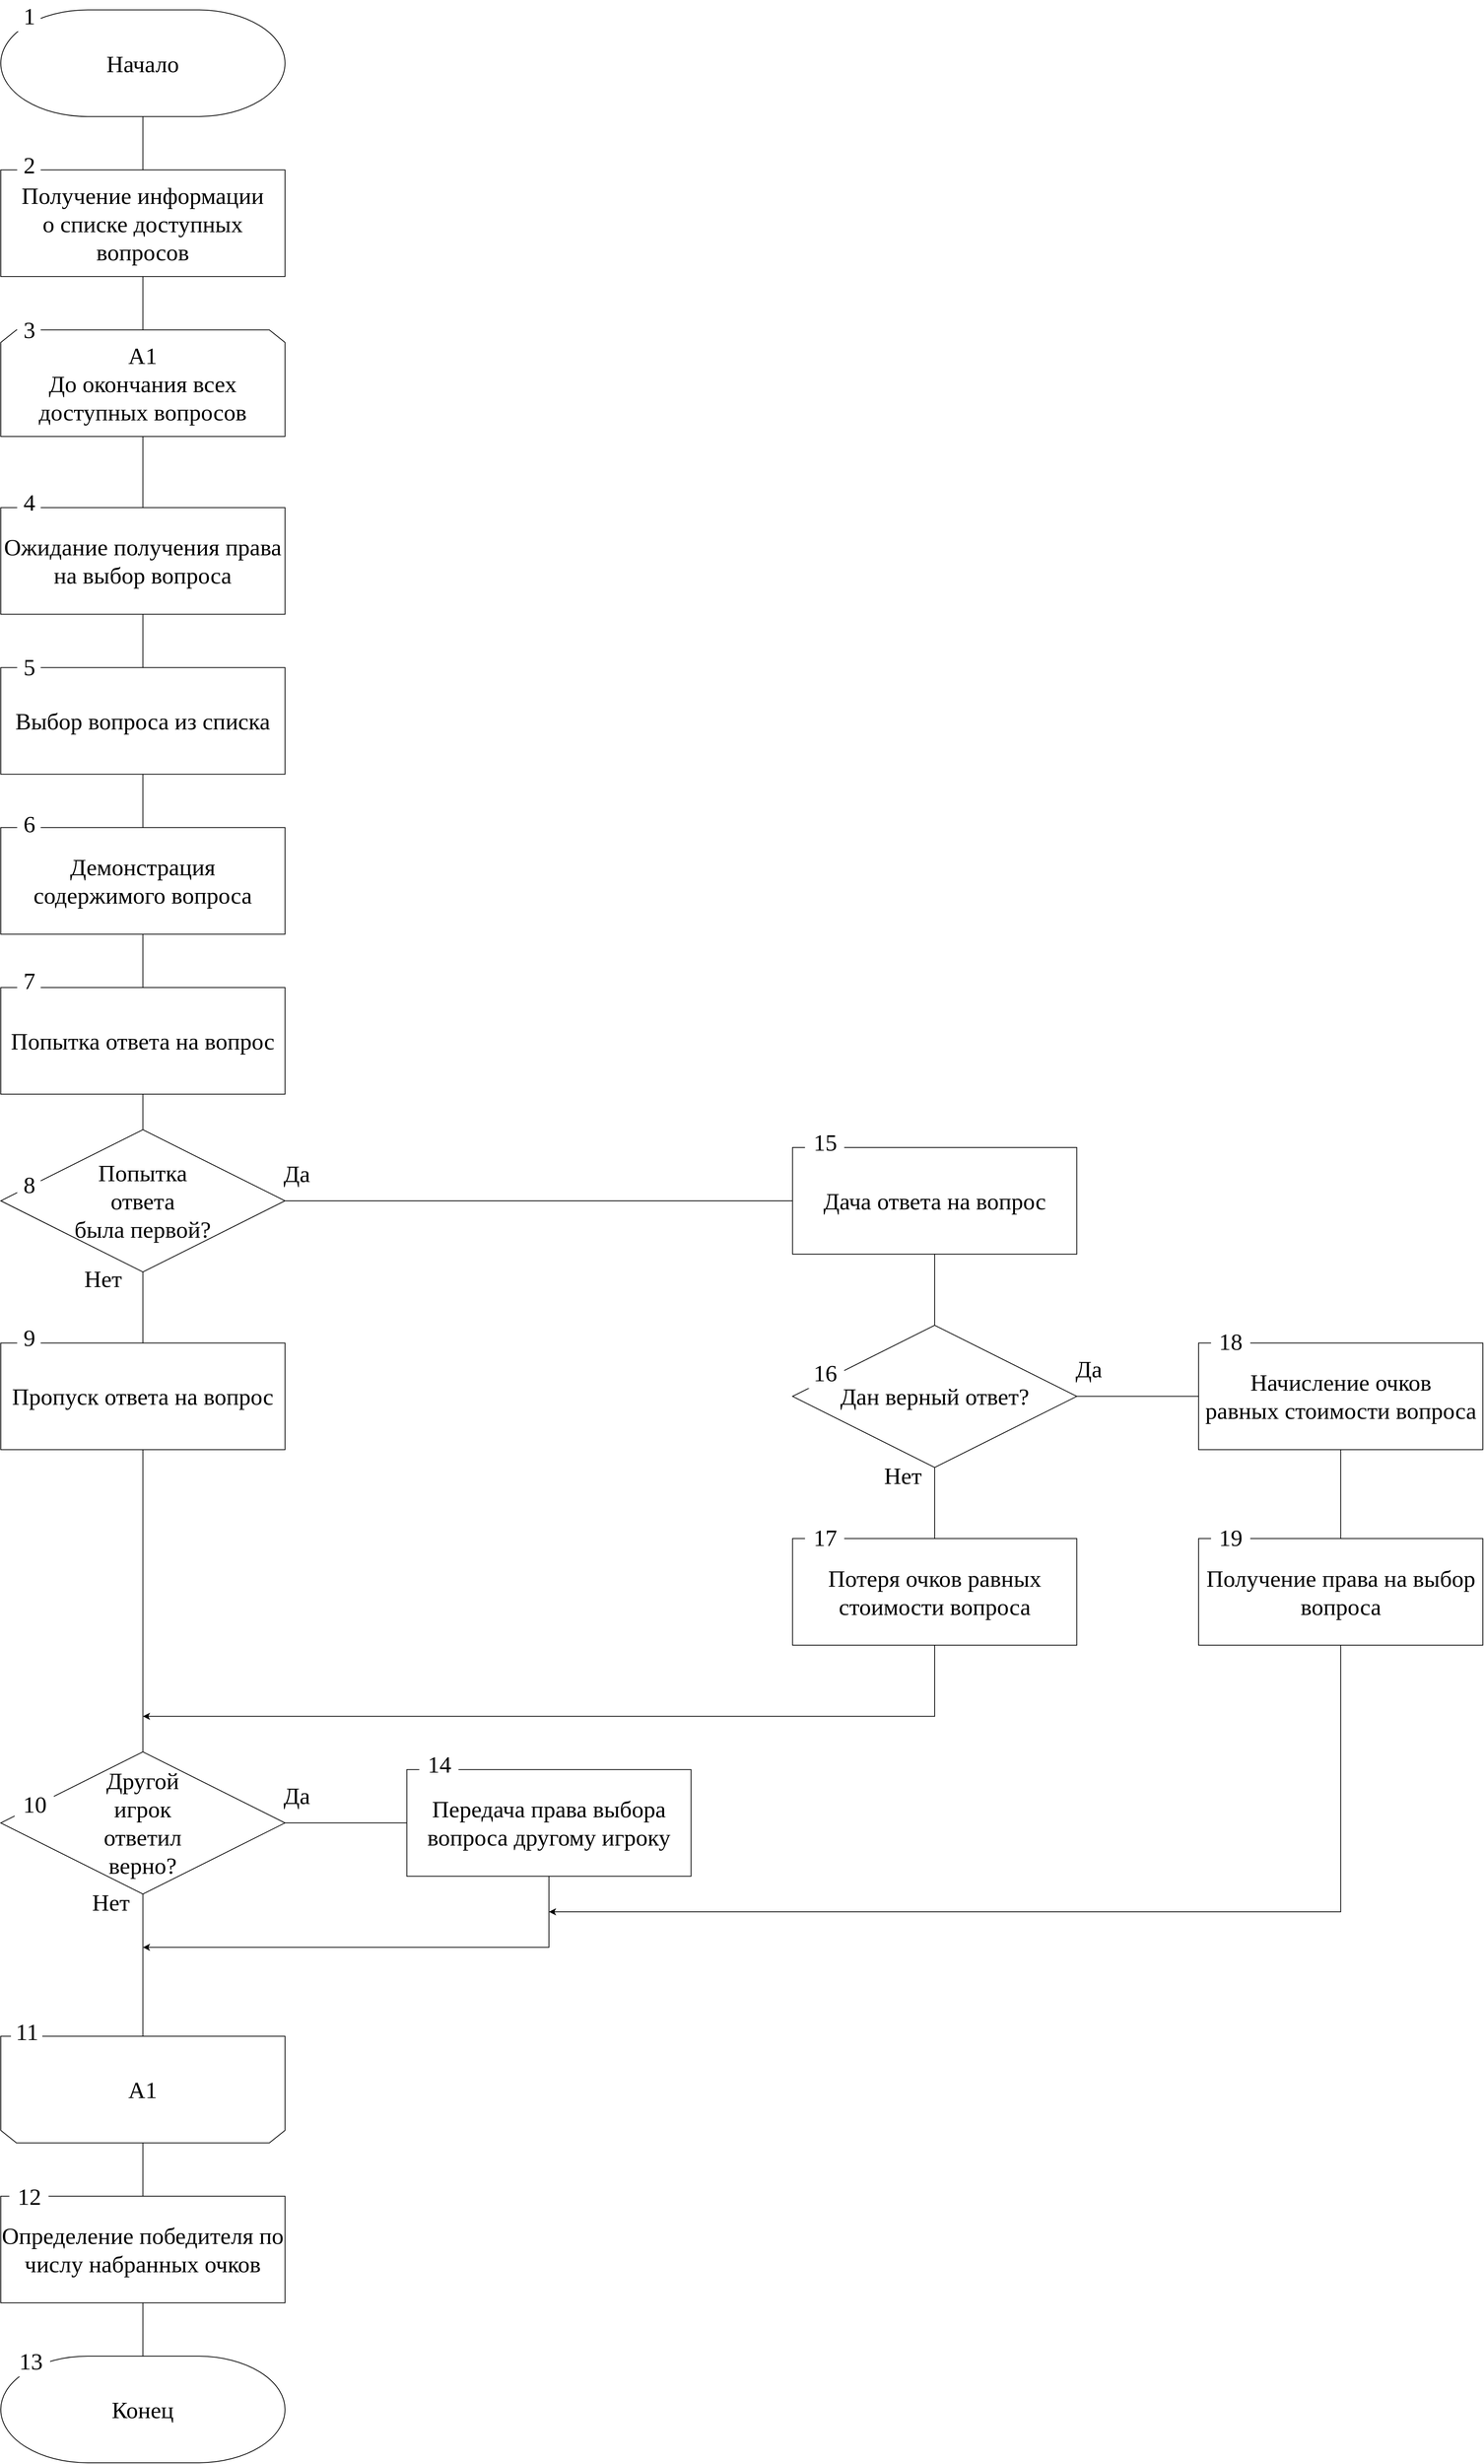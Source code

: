 <mxfile version="14.4.3" type="device"><diagram id="gBVzImfNDz74cVHBCHOD" name="Page-1"><mxGraphModel dx="3103" dy="2303" grid="1" gridSize="10" guides="1" tooltips="1" connect="1" arrows="1" fold="1" page="1" pageScale="1" pageWidth="2339" pageHeight="3300" math="0" shadow="0"><root><mxCell id="0"/><mxCell id="1" parent="0"/><mxCell id="wkiHpOZ1ZCbrlc2kg0uj-3" value="Получение информации&lt;br style=&quot;font-size: 30px;&quot;&gt;о списке доступных вопросов" style="rounded=0;whiteSpace=wrap;html=1;container=0;fontFamily=Times New Roman;fontSize=30;" parent="1" vertex="1"><mxGeometry x="320" y="236.619" width="362.466" height="135.971" as="geometry"/></mxCell><mxCell id="wkiHpOZ1ZCbrlc2kg0uj-20" style="edgeStyle=orthogonalEdgeStyle;rounded=1;orthogonalLoop=1;jettySize=auto;html=1;entryX=0.5;entryY=0;entryDx=0;entryDy=0;endArrow=none;fontFamily=Times New Roman;fontSize=30;" parent="1" source="wkiHpOZ1ZCbrlc2kg0uj-5" target="wkiHpOZ1ZCbrlc2kg0uj-3" edge="1"><mxGeometry x="320" y="10" as="geometry"/></mxCell><mxCell id="wkiHpOZ1ZCbrlc2kg0uj-5" value="Начало" style="strokeWidth=1;html=1;shape=mxgraph.flowchart.terminator;whiteSpace=wrap;fontStyle=0;container=0;fontFamily=Times New Roman;fontSize=30;" parent="1" vertex="1"><mxGeometry x="320" y="32.662" width="362.466" height="135.971" as="geometry"/></mxCell><mxCell id="wkiHpOZ1ZCbrlc2kg0uj-6" value="А1&lt;br style=&quot;font-size: 30px;&quot;&gt;До окончания всех доступных вопросов" style="shape=loopLimit;whiteSpace=wrap;html=1;strokeWidth=1;container=0;fontFamily=Times New Roman;fontSize=30;" parent="1" vertex="1"><mxGeometry x="320" y="440.576" width="362.466" height="135.971" as="geometry"/></mxCell><mxCell id="wkiHpOZ1ZCbrlc2kg0uj-21" style="edgeStyle=orthogonalEdgeStyle;rounded=1;orthogonalLoop=1;jettySize=auto;html=1;entryX=0.5;entryY=0;entryDx=0;entryDy=0;endArrow=none;fontFamily=Times New Roman;fontSize=30;" parent="1" source="wkiHpOZ1ZCbrlc2kg0uj-3" target="wkiHpOZ1ZCbrlc2kg0uj-6" edge="1"><mxGeometry x="320" y="10" as="geometry"/></mxCell><mxCell id="wkiHpOZ1ZCbrlc2kg0uj-7" value="Конец" style="strokeWidth=1;html=1;shape=mxgraph.flowchart.terminator;whiteSpace=wrap;fontStyle=0;container=0;fontFamily=Times New Roman;fontSize=30;" parent="1" vertex="1"><mxGeometry x="320" y="3024.029" width="362.466" height="135.971" as="geometry"/></mxCell><mxCell id="wkiHpOZ1ZCbrlc2kg0uj-8" value="Выбор вопроса из списка" style="rounded=0;whiteSpace=wrap;html=1;container=0;fontFamily=Times New Roman;fontSize=30;" parent="1" vertex="1"><mxGeometry x="320" y="871.151" width="362.466" height="135.971" as="geometry"/></mxCell><mxCell id="wkiHpOZ1ZCbrlc2kg0uj-9" value="Дача ответа на вопрос" style="rounded=0;whiteSpace=wrap;html=1;container=0;fontFamily=Times New Roman;fontSize=30;" parent="1" vertex="1"><mxGeometry x="1329.726" y="1483.022" width="362.466" height="135.971" as="geometry"/></mxCell><mxCell id="wkiHpOZ1ZCbrlc2kg0uj-12" style="edgeStyle=orthogonalEdgeStyle;rounded=1;orthogonalLoop=1;jettySize=auto;html=1;entryX=0;entryY=0.5;entryDx=0;entryDy=0;endArrow=none;fontFamily=Times New Roman;fontSize=30;" parent="1" source="wkiHpOZ1ZCbrlc2kg0uj-10" target="wkiHpOZ1ZCbrlc2kg0uj-9" edge="1"><mxGeometry x="320" y="10" as="geometry"/></mxCell><mxCell id="wkiHpOZ1ZCbrlc2kg0uj-10" value="Попытка &lt;br style=&quot;font-size: 30px;&quot;&gt;ответа &lt;br style=&quot;font-size: 30px;&quot;&gt;была первой?" style="rhombus;whiteSpace=wrap;html=1;strokeWidth=1;container=0;fontFamily=Times New Roman;fontSize=30;" parent="1" vertex="1"><mxGeometry x="320" y="1460.36" width="362.466" height="181.295" as="geometry"/></mxCell><mxCell id="wkiHpOZ1ZCbrlc2kg0uj-29" style="edgeStyle=orthogonalEdgeStyle;rounded=1;orthogonalLoop=1;jettySize=auto;html=1;entryX=0.5;entryY=0;entryDx=0;entryDy=0;endArrow=none;fontFamily=Times New Roman;fontSize=30;" parent="1" source="wkiHpOZ1ZCbrlc2kg0uj-11" target="wkiHpOZ1ZCbrlc2kg0uj-8" edge="1"><mxGeometry x="320" y="10" as="geometry"/></mxCell><mxCell id="wkiHpOZ1ZCbrlc2kg0uj-11" value="Ожидание получения права на выбор вопроса" style="rounded=0;whiteSpace=wrap;html=1;container=0;fontFamily=Times New Roman;fontSize=30;" parent="1" vertex="1"><mxGeometry x="320" y="667.194" width="362.466" height="135.971" as="geometry"/></mxCell><mxCell id="wkiHpOZ1ZCbrlc2kg0uj-22" style="edgeStyle=orthogonalEdgeStyle;rounded=1;orthogonalLoop=1;jettySize=auto;html=1;entryX=0.5;entryY=0;entryDx=0;entryDy=0;endArrow=none;fontFamily=Times New Roman;fontSize=30;" parent="1" source="wkiHpOZ1ZCbrlc2kg0uj-6" target="wkiHpOZ1ZCbrlc2kg0uj-11" edge="1"><mxGeometry x="320" y="10" as="geometry"/></mxCell><mxCell id="wkiHpOZ1ZCbrlc2kg0uj-13" value="Дан верный ответ?" style="rhombus;whiteSpace=wrap;html=1;strokeWidth=1;container=0;fontFamily=Times New Roman;fontSize=30;" parent="1" vertex="1"><mxGeometry x="1329.726" y="1709.64" width="362.466" height="181.295" as="geometry"/></mxCell><mxCell id="wkiHpOZ1ZCbrlc2kg0uj-31" style="edgeStyle=orthogonalEdgeStyle;rounded=1;orthogonalLoop=1;jettySize=auto;html=1;entryX=0.5;entryY=0;entryDx=0;entryDy=0;endArrow=none;fontFamily=Times New Roman;fontSize=30;" parent="1" source="wkiHpOZ1ZCbrlc2kg0uj-9" target="wkiHpOZ1ZCbrlc2kg0uj-13" edge="1"><mxGeometry x="320" y="10" as="geometry"/></mxCell><mxCell id="wkiHpOZ1ZCbrlc2kg0uj-14" value="А1" style="shape=loopLimit;whiteSpace=wrap;html=1;strokeWidth=1;direction=west;container=0;fontFamily=Times New Roman;fontSize=30;" parent="1" vertex="1"><mxGeometry x="320" y="2616.115" width="362.466" height="135.971" as="geometry"/></mxCell><mxCell id="wkiHpOZ1ZCbrlc2kg0uj-46" style="edgeStyle=orthogonalEdgeStyle;rounded=0;orthogonalLoop=1;jettySize=auto;html=1;fontFamily=Times New Roman;fontSize=30;" parent="1" source="wkiHpOZ1ZCbrlc2kg0uj-16" edge="1"><mxGeometry x="320" y="10" as="geometry"><mxPoint x="501.233" y="2208.201" as="targetPoint"/><Array as="points"><mxPoint x="1510.959" y="2208.201"/></Array></mxGeometry></mxCell><mxCell id="wkiHpOZ1ZCbrlc2kg0uj-16" value="Потеря очков равных стоимости вопроса" style="rounded=0;whiteSpace=wrap;html=1;container=0;fontFamily=Times New Roman;fontSize=30;" parent="1" vertex="1"><mxGeometry x="1329.726" y="1981.583" width="362.466" height="135.971" as="geometry"/></mxCell><mxCell id="wkiHpOZ1ZCbrlc2kg0uj-33" style="edgeStyle=orthogonalEdgeStyle;rounded=1;orthogonalLoop=1;jettySize=auto;html=1;entryX=0.5;entryY=0;entryDx=0;entryDy=0;endArrow=none;fontFamily=Times New Roman;fontSize=30;" parent="1" source="wkiHpOZ1ZCbrlc2kg0uj-13" target="wkiHpOZ1ZCbrlc2kg0uj-16" edge="1"><mxGeometry x="320" y="10" as="geometry"/></mxCell><mxCell id="wkiHpOZ1ZCbrlc2kg0uj-17" value="Начисление очков&lt;br style=&quot;font-size: 30px;&quot;&gt;равных стоимости вопроса" style="rounded=0;whiteSpace=wrap;html=1;container=0;fontFamily=Times New Roman;fontSize=30;" parent="1" vertex="1"><mxGeometry x="1847.534" y="1732.302" width="362.466" height="135.971" as="geometry"/></mxCell><mxCell id="wkiHpOZ1ZCbrlc2kg0uj-32" style="edgeStyle=orthogonalEdgeStyle;rounded=1;orthogonalLoop=1;jettySize=auto;html=1;entryX=0;entryY=0.5;entryDx=0;entryDy=0;endArrow=none;fontFamily=Times New Roman;fontSize=30;" parent="1" source="wkiHpOZ1ZCbrlc2kg0uj-13" target="wkiHpOZ1ZCbrlc2kg0uj-17" edge="1"><mxGeometry x="320" y="10" as="geometry"/></mxCell><mxCell id="wkiHpOZ1ZCbrlc2kg0uj-43" style="edgeStyle=orthogonalEdgeStyle;rounded=1;orthogonalLoop=1;jettySize=auto;html=1;entryX=0.5;entryY=0;entryDx=0;entryDy=0;entryPerimeter=0;endArrow=none;fontFamily=Times New Roman;fontSize=30;" parent="1" source="wkiHpOZ1ZCbrlc2kg0uj-18" target="wkiHpOZ1ZCbrlc2kg0uj-7" edge="1"><mxGeometry x="320" y="10" as="geometry"/></mxCell><mxCell id="wkiHpOZ1ZCbrlc2kg0uj-18" value="Определение победителя по числу набранных очков" style="rounded=0;whiteSpace=wrap;html=1;container=0;fontFamily=Times New Roman;fontSize=30;" parent="1" vertex="1"><mxGeometry x="320" y="2820.072" width="362.466" height="135.971" as="geometry"/></mxCell><mxCell id="wkiHpOZ1ZCbrlc2kg0uj-42" style="edgeStyle=orthogonalEdgeStyle;rounded=1;orthogonalLoop=1;jettySize=auto;html=1;entryX=0.5;entryY=0;entryDx=0;entryDy=0;endArrow=none;fontFamily=Times New Roman;fontSize=30;" parent="1" source="wkiHpOZ1ZCbrlc2kg0uj-14" target="wkiHpOZ1ZCbrlc2kg0uj-18" edge="1"><mxGeometry x="320" y="10" as="geometry"/></mxCell><mxCell id="wkiHpOZ1ZCbrlc2kg0uj-19" value="Пропуск ответа на вопрос" style="rounded=0;whiteSpace=wrap;html=1;container=0;fontFamily=Times New Roman;fontSize=30;" parent="1" vertex="1"><mxGeometry x="320" y="1732.302" width="362.466" height="135.971" as="geometry"/></mxCell><mxCell id="wkiHpOZ1ZCbrlc2kg0uj-27" style="edgeStyle=orthogonalEdgeStyle;rounded=1;orthogonalLoop=1;jettySize=auto;html=1;endArrow=none;fontFamily=Times New Roman;fontSize=30;" parent="1" source="wkiHpOZ1ZCbrlc2kg0uj-10" target="wkiHpOZ1ZCbrlc2kg0uj-19" edge="1"><mxGeometry x="320" y="10" as="geometry"/></mxCell><mxCell id="wkiHpOZ1ZCbrlc2kg0uj-72" style="edgeStyle=orthogonalEdgeStyle;rounded=0;orthogonalLoop=1;jettySize=auto;html=1;fontFamily=Times New Roman;fontSize=30;" parent="1" source="wkiHpOZ1ZCbrlc2kg0uj-23" edge="1"><mxGeometry x="320" y="10" as="geometry"><mxPoint x="1019.041" y="2457.482" as="targetPoint"/><Array as="points"><mxPoint x="2028.767" y="2457.482"/></Array></mxGeometry></mxCell><mxCell id="wkiHpOZ1ZCbrlc2kg0uj-23" value="Получение права на выбор вопроса" style="rounded=0;whiteSpace=wrap;html=1;container=0;fontFamily=Times New Roman;fontSize=30;" parent="1" vertex="1"><mxGeometry x="1847.534" y="1981.583" width="362.466" height="135.971" as="geometry"/></mxCell><mxCell id="wkiHpOZ1ZCbrlc2kg0uj-34" style="edgeStyle=orthogonalEdgeStyle;rounded=1;orthogonalLoop=1;jettySize=auto;html=1;entryX=0.5;entryY=0;entryDx=0;entryDy=0;endArrow=none;fontFamily=Times New Roman;fontSize=30;" parent="1" source="wkiHpOZ1ZCbrlc2kg0uj-17" target="wkiHpOZ1ZCbrlc2kg0uj-23" edge="1"><mxGeometry x="320" y="10" as="geometry"/></mxCell><mxCell id="wkiHpOZ1ZCbrlc2kg0uj-38" style="edgeStyle=orthogonalEdgeStyle;rounded=1;orthogonalLoop=1;jettySize=auto;html=1;entryX=0.5;entryY=1;entryDx=0;entryDy=0;endArrow=none;fontFamily=Times New Roman;fontSize=30;" parent="1" source="wkiHpOZ1ZCbrlc2kg0uj-26" target="wkiHpOZ1ZCbrlc2kg0uj-14" edge="1"><mxGeometry x="320" y="10" as="geometry"/></mxCell><mxCell id="wkiHpOZ1ZCbrlc2kg0uj-26" value="Другой &lt;br style=&quot;font-size: 30px;&quot;&gt;игрок&lt;br style=&quot;font-size: 30px;&quot;&gt;ответил &lt;br style=&quot;font-size: 30px;&quot;&gt;верно?" style="rhombus;whiteSpace=wrap;html=1;strokeWidth=1;container=0;fontFamily=Times New Roman;fontSize=30;" parent="1" vertex="1"><mxGeometry x="320" y="2253.525" width="362.466" height="181.295" as="geometry"/></mxCell><mxCell id="wkiHpOZ1ZCbrlc2kg0uj-36" style="edgeStyle=orthogonalEdgeStyle;rounded=1;orthogonalLoop=1;jettySize=auto;html=1;entryX=0.5;entryY=0;entryDx=0;entryDy=0;endArrow=none;fontFamily=Times New Roman;fontSize=30;" parent="1" source="wkiHpOZ1ZCbrlc2kg0uj-19" target="wkiHpOZ1ZCbrlc2kg0uj-26" edge="1"><mxGeometry x="320" y="10" as="geometry"/></mxCell><mxCell id="wkiHpOZ1ZCbrlc2kg0uj-71" style="edgeStyle=orthogonalEdgeStyle;rounded=0;orthogonalLoop=1;jettySize=auto;html=1;fontFamily=Times New Roman;fontSize=30;" parent="1" source="wkiHpOZ1ZCbrlc2kg0uj-28" edge="1"><mxGeometry x="320" y="10" as="geometry"><mxPoint x="501.233" y="2502.806" as="targetPoint"/><Array as="points"><mxPoint x="1019.041" y="2502.806"/></Array></mxGeometry></mxCell><mxCell id="wkiHpOZ1ZCbrlc2kg0uj-28" value="Передача права выбора вопроса другому игроку" style="rounded=0;whiteSpace=wrap;html=1;container=0;fontFamily=Times New Roman;fontSize=30;" parent="1" vertex="1"><mxGeometry x="837.808" y="2276.187" width="362.466" height="135.971" as="geometry"/></mxCell><mxCell id="wkiHpOZ1ZCbrlc2kg0uj-37" style="edgeStyle=orthogonalEdgeStyle;rounded=1;orthogonalLoop=1;jettySize=auto;html=1;entryX=0;entryY=0.5;entryDx=0;entryDy=0;endArrow=none;fontFamily=Times New Roman;fontSize=30;" parent="1" source="wkiHpOZ1ZCbrlc2kg0uj-26" target="wkiHpOZ1ZCbrlc2kg0uj-28" edge="1"><mxGeometry x="320" y="10" as="geometry"/></mxCell><mxCell id="wkiHpOZ1ZCbrlc2kg0uj-47" value="Да" style="text;html=1;align=center;verticalAlign=middle;resizable=0;points=[];autosize=1;container=0;fontFamily=Times New Roman;fontSize=30;" parent="1" vertex="1"><mxGeometry x="672.466" y="1495.683" width="50" height="40" as="geometry"/></mxCell><mxCell id="wkiHpOZ1ZCbrlc2kg0uj-48" value="Нет" style="text;html=1;align=center;verticalAlign=middle;resizable=0;points=[];autosize=1;container=0;fontFamily=Times New Roman;fontSize=30;" parent="1" vertex="1"><mxGeometry x="420.001" y="1630.005" width="60" height="40" as="geometry"/></mxCell><mxCell id="wkiHpOZ1ZCbrlc2kg0uj-49" value="Да" style="text;html=1;align=center;verticalAlign=middle;resizable=0;points=[];autosize=1;container=0;fontFamily=Times New Roman;fontSize=30;" parent="1" vertex="1"><mxGeometry x="1682.192" y="1744.964" width="50" height="40" as="geometry"/></mxCell><mxCell id="wkiHpOZ1ZCbrlc2kg0uj-50" value="Нет" style="text;html=1;align=center;verticalAlign=middle;resizable=0;points=[];autosize=1;container=0;fontFamily=Times New Roman;fontSize=30;" parent="1" vertex="1"><mxGeometry x="1439.997" y="1880.935" width="60" height="40" as="geometry"/></mxCell><mxCell id="wkiHpOZ1ZCbrlc2kg0uj-51" value="Да" style="text;html=1;align=center;verticalAlign=middle;resizable=0;points=[];autosize=1;container=0;fontFamily=Times New Roman;fontSize=30;" parent="1" vertex="1"><mxGeometry x="672.466" y="2288.849" width="50" height="40" as="geometry"/></mxCell><mxCell id="wkiHpOZ1ZCbrlc2kg0uj-52" value="Нет" style="text;html=1;align=center;verticalAlign=middle;resizable=0;points=[];autosize=1;container=0;fontFamily=Times New Roman;fontSize=30;" parent="1" vertex="1"><mxGeometry x="430.001" y="2424.82" width="60" height="40" as="geometry"/></mxCell><mxCell id="wkiHpOZ1ZCbrlc2kg0uj-53" value="1" style="text;html=1;align=center;verticalAlign=middle;resizable=0;points=[];autosize=1;fillColor=#ffffff;container=0;fontFamily=Times New Roman;fontSize=30;" parent="1" vertex="1"><mxGeometry x="340.89" y="20.0" width="30" height="40" as="geometry"/></mxCell><mxCell id="wkiHpOZ1ZCbrlc2kg0uj-54" value="2" style="text;html=1;align=center;verticalAlign=middle;resizable=0;points=[];autosize=1;fillColor=#ffffff;container=0;fontFamily=Times New Roman;fontSize=30;" parent="1" vertex="1"><mxGeometry x="340.89" y="209.997" width="30" height="40" as="geometry"/></mxCell><mxCell id="wkiHpOZ1ZCbrlc2kg0uj-55" value="3" style="text;html=1;align=center;verticalAlign=middle;resizable=0;points=[];autosize=1;fillColor=#ffffff;container=0;fontFamily=Times New Roman;fontSize=30;" parent="1" vertex="1"><mxGeometry x="340.89" y="420.004" width="30" height="40" as="geometry"/></mxCell><mxCell id="wkiHpOZ1ZCbrlc2kg0uj-56" value="4" style="text;html=1;align=center;verticalAlign=middle;resizable=0;points=[];autosize=1;fillColor=#ffffff;container=0;fontFamily=Times New Roman;fontSize=30;" parent="1" vertex="1"><mxGeometry x="340.89" y="640.002" width="30" height="40" as="geometry"/></mxCell><mxCell id="wkiHpOZ1ZCbrlc2kg0uj-57" value="5" style="text;html=1;align=center;verticalAlign=middle;resizable=0;points=[];autosize=1;fillColor=#ffffff;container=0;fontFamily=Times New Roman;fontSize=30;" parent="1" vertex="1"><mxGeometry x="340.89" y="849.999" width="30" height="40" as="geometry"/></mxCell><mxCell id="wkiHpOZ1ZCbrlc2kg0uj-58" value="8" style="text;html=1;align=center;verticalAlign=middle;resizable=0;points=[];autosize=1;fillColor=#ffffff;container=0;fontFamily=Times New Roman;fontSize=30;" parent="1" vertex="1"><mxGeometry x="340.89" y="1510.003" width="30" height="40" as="geometry"/></mxCell><mxCell id="wkiHpOZ1ZCbrlc2kg0uj-59" value="9" style="text;html=1;align=center;verticalAlign=middle;resizable=0;points=[];autosize=1;fillColor=#ffffff;container=0;fontFamily=Times New Roman;fontSize=30;" parent="1" vertex="1"><mxGeometry x="340.89" y="1704.96" width="30" height="40" as="geometry"/></mxCell><mxCell id="wkiHpOZ1ZCbrlc2kg0uj-60" value="10" style="text;html=1;align=center;verticalAlign=middle;resizable=0;points=[];autosize=1;fillColor=#ffffff;container=0;fontFamily=Times New Roman;fontSize=30;" parent="1" vertex="1"><mxGeometry x="337.67" y="2299.999" width="50" height="40" as="geometry"/></mxCell><mxCell id="wkiHpOZ1ZCbrlc2kg0uj-61" value="11" style="text;html=1;align=center;verticalAlign=middle;resizable=0;points=[];autosize=1;fillColor=#ffffff;container=0;fontFamily=Times New Roman;fontSize=30;" parent="1" vertex="1"><mxGeometry x="332.945" y="2590.003" width="40" height="40" as="geometry"/></mxCell><mxCell id="wkiHpOZ1ZCbrlc2kg0uj-62" value="12" style="text;html=1;align=center;verticalAlign=middle;resizable=0;points=[];autosize=1;fillColor=#ffffff;container=0;fontFamily=Times New Roman;fontSize=30;" parent="1" vertex="1"><mxGeometry x="330.895" y="2800.0" width="50" height="40" as="geometry"/></mxCell><mxCell id="wkiHpOZ1ZCbrlc2kg0uj-63" value="13" style="text;html=1;align=center;verticalAlign=middle;resizable=0;points=[];autosize=1;fillColor=#ffffff;container=0;fontFamily=Times New Roman;fontSize=30;" parent="1" vertex="1"><mxGeometry x="332.945" y="3009.997" width="50" height="40" as="geometry"/></mxCell><mxCell id="wkiHpOZ1ZCbrlc2kg0uj-64" value="14" style="text;html=1;align=center;verticalAlign=middle;resizable=0;points=[];autosize=1;fillColor=#ffffff;container=0;fontFamily=Times New Roman;fontSize=30;" parent="1" vertex="1"><mxGeometry x="853.699" y="2248.845" width="50" height="40" as="geometry"/></mxCell><mxCell id="wkiHpOZ1ZCbrlc2kg0uj-65" value="15" style="text;html=1;align=center;verticalAlign=middle;resizable=0;points=[];autosize=1;fillColor=#ffffff;container=0;fontFamily=Times New Roman;fontSize=30;" parent="1" vertex="1"><mxGeometry x="1345.616" y="1455.68" width="50" height="40" as="geometry"/></mxCell><mxCell id="wkiHpOZ1ZCbrlc2kg0uj-66" value="16" style="text;html=1;align=center;verticalAlign=middle;resizable=0;points=[];autosize=1;fillColor=#ffffff;container=0;fontFamily=Times New Roman;fontSize=30;" parent="1" vertex="1"><mxGeometry x="1345.616" y="1750.002" width="50" height="40" as="geometry"/></mxCell><mxCell id="wkiHpOZ1ZCbrlc2kg0uj-67" value="17" style="text;html=1;align=center;verticalAlign=middle;resizable=0;points=[];autosize=1;fillColor=#ffffff;container=0;fontFamily=Times New Roman;fontSize=30;" parent="1" vertex="1"><mxGeometry x="1345.616" y="1960.001" width="50" height="40" as="geometry"/></mxCell><mxCell id="wkiHpOZ1ZCbrlc2kg0uj-68" value="18" style="text;html=1;align=center;verticalAlign=middle;resizable=0;points=[];autosize=1;fillColor=#ffffff;container=0;fontFamily=Times New Roman;fontSize=30;" parent="1" vertex="1"><mxGeometry x="1863.425" y="1710.0" width="50" height="40" as="geometry"/></mxCell><mxCell id="wkiHpOZ1ZCbrlc2kg0uj-69" value="19" style="text;html=1;align=center;verticalAlign=middle;resizable=0;points=[];autosize=1;fillColor=#ffffff;container=0;fontFamily=Times New Roman;fontSize=30;" parent="1" vertex="1"><mxGeometry x="1863.425" y="1960.001" width="50" height="40" as="geometry"/></mxCell><mxCell id="zUl9FdfvJ5KEmR3QFjke-1" value="Демонстрация содержимого вопроса" style="rounded=0;whiteSpace=wrap;html=1;container=0;fontFamily=Times New Roman;fontSize=30;" parent="1" vertex="1"><mxGeometry x="320" y="1075.108" width="362.466" height="135.971" as="geometry"/></mxCell><mxCell id="zUl9FdfvJ5KEmR3QFjke-2" style="edgeStyle=orthogonalEdgeStyle;rounded=1;orthogonalLoop=1;jettySize=auto;html=1;entryX=0.5;entryY=0;entryDx=0;entryDy=0;endArrow=none;exitX=0.5;exitY=1;exitDx=0;exitDy=0;fontFamily=Times New Roman;fontSize=30;" parent="1" source="wkiHpOZ1ZCbrlc2kg0uj-8" target="zUl9FdfvJ5KEmR3QFjke-1" edge="1"><mxGeometry x="320" y="10" as="geometry"><mxPoint x="527.123" y="825.827" as="sourcePoint"/><mxPoint x="527.123" y="893.813" as="targetPoint"/></mxGeometry></mxCell><mxCell id="zUl9FdfvJ5KEmR3QFjke-3" value="Попытка ответа на вопрос" style="rounded=0;whiteSpace=wrap;html=1;container=0;fontFamily=Times New Roman;fontSize=30;" parent="1" vertex="1"><mxGeometry x="320" y="1279.065" width="362.466" height="135.971" as="geometry"/></mxCell><mxCell id="zUl9FdfvJ5KEmR3QFjke-4" style="edgeStyle=orthogonalEdgeStyle;rounded=1;orthogonalLoop=1;jettySize=auto;html=1;entryX=0.5;entryY=0;entryDx=0;entryDy=0;endArrow=none;exitX=0.5;exitY=1;exitDx=0;exitDy=0;fontFamily=Times New Roman;fontSize=30;" parent="1" source="zUl9FdfvJ5KEmR3QFjke-1" target="zUl9FdfvJ5KEmR3QFjke-3" edge="1"><mxGeometry x="320" y="10" as="geometry"><mxPoint x="527.123" y="1029.784" as="sourcePoint"/><mxPoint x="527.123" y="1097.77" as="targetPoint"/></mxGeometry></mxCell><mxCell id="zUl9FdfvJ5KEmR3QFjke-5" style="edgeStyle=orthogonalEdgeStyle;rounded=1;orthogonalLoop=1;jettySize=auto;html=1;entryX=0.5;entryY=0;entryDx=0;entryDy=0;endArrow=none;exitX=0.5;exitY=1;exitDx=0;exitDy=0;fontFamily=Times New Roman;fontSize=30;" parent="1" source="zUl9FdfvJ5KEmR3QFjke-3" target="wkiHpOZ1ZCbrlc2kg0uj-10" edge="1"><mxGeometry x="320" y="10" as="geometry"><mxPoint x="553.014" y="1052.446" as="sourcePoint"/><mxPoint x="553.014" y="1120.432" as="targetPoint"/></mxGeometry></mxCell><mxCell id="zUl9FdfvJ5KEmR3QFjke-6" value="6" style="text;html=1;align=center;verticalAlign=middle;resizable=0;points=[];autosize=1;fillColor=#ffffff;container=0;fontFamily=Times New Roman;fontSize=30;" parent="1" vertex="1"><mxGeometry x="340.89" y="1049.996" width="30" height="40" as="geometry"/></mxCell><mxCell id="zUl9FdfvJ5KEmR3QFjke-7" value="7" style="text;html=1;align=center;verticalAlign=middle;resizable=0;points=[];autosize=1;fillColor=#ffffff;container=0;fontFamily=Times New Roman;fontSize=30;" parent="1" vertex="1"><mxGeometry x="340.89" y="1250.003" width="30" height="40" as="geometry"/></mxCell></root></mxGraphModel></diagram></mxfile>